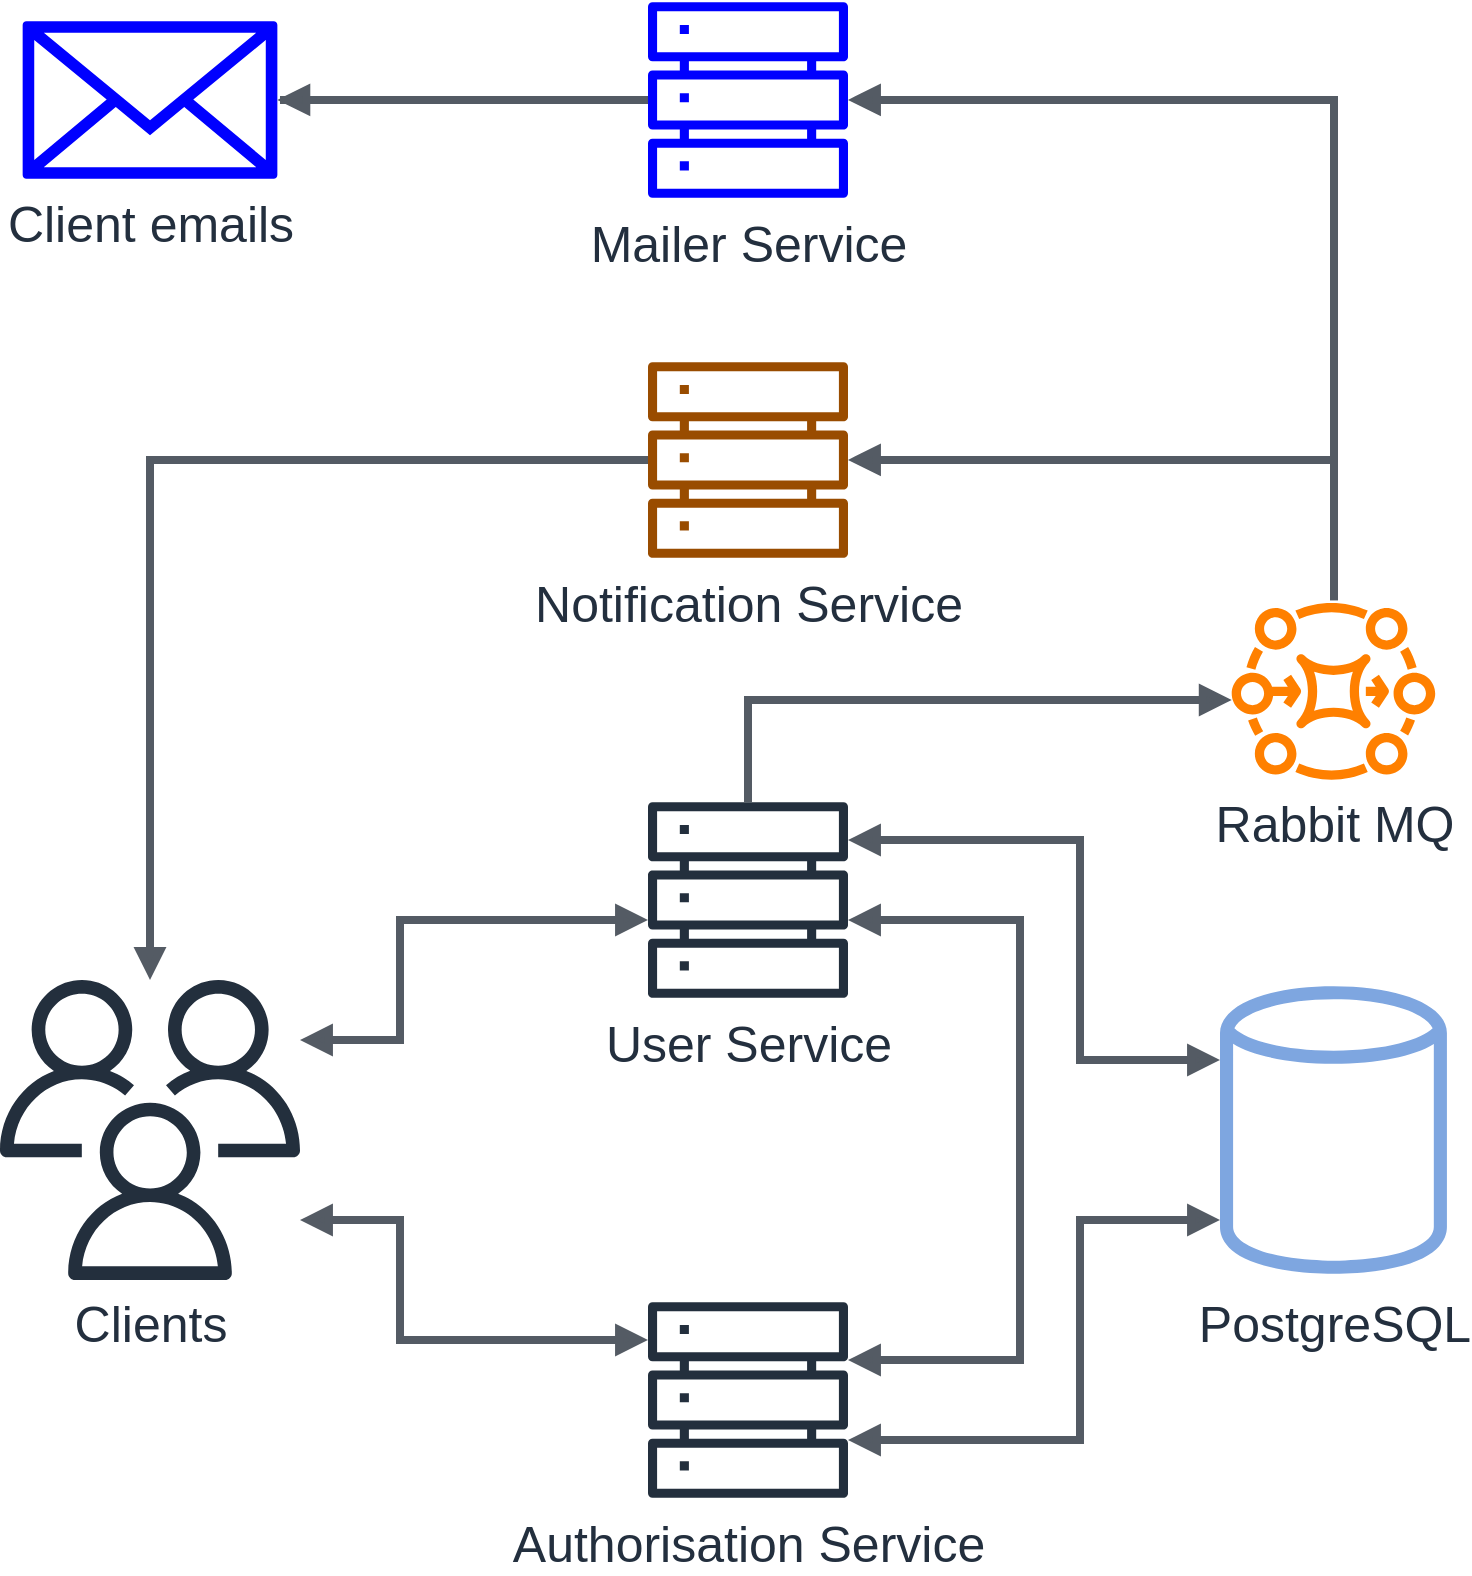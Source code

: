 <mxfile version="24.7.16">
  <diagram name="Page-1" id="xe13xXv98UHJ8CBHMGjq">
    <mxGraphModel dx="792" dy="1221" grid="1" gridSize="10" guides="1" tooltips="1" connect="1" arrows="1" fold="1" page="1" pageScale="1" pageWidth="827" pageHeight="1169" math="0" shadow="0">
      <root>
        <mxCell id="0" />
        <mxCell id="1" parent="0" />
        <mxCell id="JELa3b7rI46nuOZy6Fjs-5" value="" style="edgeStyle=orthogonalEdgeStyle;html=1;endArrow=block;elbow=vertical;startArrow=block;startFill=1;endFill=1;strokeColor=#545B64;rounded=0;strokeWidth=4;" parent="1" source="ChEv1LqUuJzTwnQcjanD-5" target="ChEv1LqUuJzTwnQcjanD-4" edge="1">
          <mxGeometry width="100" relative="1" as="geometry">
            <mxPoint x="270" y="610" as="sourcePoint" />
            <mxPoint x="370" y="610" as="targetPoint" />
            <Array as="points">
              <mxPoint x="427" y="700" />
              <mxPoint x="550" y="700" />
              <mxPoint x="550" y="480" />
            </Array>
          </mxGeometry>
        </mxCell>
        <mxCell id="JELa3b7rI46nuOZy6Fjs-6" value="" style="edgeStyle=orthogonalEdgeStyle;html=1;endArrow=block;elbow=vertical;startArrow=block;startFill=1;endFill=1;strokeColor=#545B64;rounded=0;strokeWidth=4;" parent="1" source="JELa3b7rI46nuOZy6Fjs-2" target="ChEv1LqUuJzTwnQcjanD-4" edge="1">
          <mxGeometry width="100" relative="1" as="geometry">
            <mxPoint x="640" y="500" as="sourcePoint" />
            <mxPoint x="640" y="350" as="targetPoint" />
            <Array as="points">
              <mxPoint x="580" y="550" />
              <mxPoint x="580" y="440" />
            </Array>
          </mxGeometry>
        </mxCell>
        <mxCell id="JELa3b7rI46nuOZy6Fjs-7" value="" style="edgeStyle=orthogonalEdgeStyle;html=1;endArrow=block;elbow=vertical;startArrow=block;startFill=1;endFill=1;strokeColor=#545B64;rounded=0;strokeWidth=4;" parent="1" source="JELa3b7rI46nuOZy6Fjs-2" target="ChEv1LqUuJzTwnQcjanD-5" edge="1">
          <mxGeometry width="100" relative="1" as="geometry">
            <mxPoint x="724" y="938" as="sourcePoint" />
            <mxPoint x="510" y="870" as="targetPoint" />
            <Array as="points">
              <mxPoint x="580" y="630" />
              <mxPoint x="580" y="740" />
              <mxPoint x="427" y="740" />
            </Array>
          </mxGeometry>
        </mxCell>
        <mxCell id="JELa3b7rI46nuOZy6Fjs-2" value="&lt;font style=&quot;font-size: 25px;&quot;&gt;PostgreSQL&lt;/font&gt;" style="sketch=0;outlineConnect=0;fontColor=#232F3E;gradientColor=none;fillColor=#7EA6E0;strokeColor=none;dashed=0;verticalLabelPosition=bottom;verticalAlign=top;align=center;html=1;fontSize=12;fontStyle=0;aspect=fixed;pointerEvents=1;shape=mxgraph.aws4.generic_database;" parent="1" vertex="1">
          <mxGeometry x="650" y="510" width="113.46" height="150" as="geometry" />
        </mxCell>
        <mxCell id="JELa3b7rI46nuOZy6Fjs-8" value="" style="edgeStyle=orthogonalEdgeStyle;html=1;endArrow=block;elbow=vertical;startArrow=block;startFill=1;endFill=1;strokeColor=#545B64;rounded=0;strokeWidth=4;" parent="1" source="JELa3b7rI46nuOZy6Fjs-1" target="ChEv1LqUuJzTwnQcjanD-4" edge="1">
          <mxGeometry width="100" relative="1" as="geometry">
            <mxPoint x="200" y="900" as="sourcePoint" />
            <mxPoint x="200" y="750" as="targetPoint" />
            <Array as="points">
              <mxPoint x="240" y="540" />
              <mxPoint x="240" y="480" />
            </Array>
          </mxGeometry>
        </mxCell>
        <mxCell id="JELa3b7rI46nuOZy6Fjs-9" value="" style="edgeStyle=orthogonalEdgeStyle;html=1;endArrow=block;elbow=vertical;startArrow=block;startFill=1;endFill=1;strokeColor=#545B64;rounded=0;strokeWidth=4;" parent="1" source="JELa3b7rI46nuOZy6Fjs-1" target="ChEv1LqUuJzTwnQcjanD-5" edge="1">
          <mxGeometry width="100" relative="1" as="geometry">
            <mxPoint x="80" y="945" as="sourcePoint" />
            <mxPoint x="321" y="880" as="targetPoint" />
            <Array as="points">
              <mxPoint x="240" y="630" />
              <mxPoint x="240" y="690" />
            </Array>
          </mxGeometry>
        </mxCell>
        <mxCell id="JELa3b7rI46nuOZy6Fjs-1" value="&lt;font style=&quot;font-size: 25px;&quot;&gt;Clients&lt;/font&gt;" style="sketch=0;outlineConnect=0;fontColor=#232F3E;gradientColor=none;fillColor=#232F3D;strokeColor=none;dashed=0;verticalLabelPosition=bottom;verticalAlign=top;align=center;html=1;fontSize=12;fontStyle=0;aspect=fixed;pointerEvents=1;shape=mxgraph.aws4.users;" parent="1" vertex="1">
          <mxGeometry x="40" y="510" width="150" height="150" as="geometry" />
        </mxCell>
        <mxCell id="ChEv1LqUuJzTwnQcjanD-1" value="&lt;font style=&quot;font-size: 25px;&quot;&gt;Client emails&lt;/font&gt;" style="sketch=0;outlineConnect=0;fontColor=#232F3E;gradientColor=none;fillColor=#0000FF;strokeColor=none;dashed=0;verticalLabelPosition=bottom;verticalAlign=top;align=center;html=1;fontSize=12;fontStyle=0;aspect=fixed;pointerEvents=1;shape=mxgraph.aws4.email_2;" parent="1" vertex="1">
          <mxGeometry x="51.33" y="30" width="127.35" height="80" as="geometry" />
        </mxCell>
        <mxCell id="ChEv1LqUuJzTwnQcjanD-4" value="&lt;font style=&quot;font-size: 25px;&quot;&gt;User Service&lt;/font&gt;" style="sketch=0;outlineConnect=0;fontColor=#232F3E;gradientColor=none;fillColor=#232F3D;strokeColor=none;dashed=0;verticalLabelPosition=bottom;verticalAlign=top;align=center;html=1;fontSize=12;fontStyle=0;aspect=fixed;pointerEvents=1;shape=mxgraph.aws4.servers;" parent="1" vertex="1">
          <mxGeometry x="364" y="420" width="100" height="100" as="geometry" />
        </mxCell>
        <mxCell id="ChEv1LqUuJzTwnQcjanD-5" value="&lt;span style=&quot;font-size: 25px;&quot;&gt;Authorisation Service&lt;/span&gt;" style="sketch=0;outlineConnect=0;fontColor=#232F3E;gradientColor=none;fillColor=#232F3D;strokeColor=none;dashed=0;verticalLabelPosition=bottom;verticalAlign=top;align=center;html=1;fontSize=12;fontStyle=0;aspect=fixed;pointerEvents=1;shape=mxgraph.aws4.servers;" parent="1" vertex="1">
          <mxGeometry x="364" y="670" width="100" height="100" as="geometry" />
        </mxCell>
        <mxCell id="ChEv1LqUuJzTwnQcjanD-6" value="&lt;font style=&quot;font-size: 25px;&quot;&gt;Rabbit MQ&lt;/font&gt;" style="sketch=0;outlineConnect=0;fontColor=#232F3E;gradientColor=none;fillColor=#FF8000;strokeColor=none;dashed=0;verticalLabelPosition=bottom;verticalAlign=top;align=center;html=1;fontSize=12;fontStyle=0;aspect=fixed;pointerEvents=1;shape=mxgraph.aws4.mq_broker;" parent="1" vertex="1">
          <mxGeometry x="655.86" y="320" width="101.74" height="90" as="geometry" />
        </mxCell>
        <mxCell id="ChEv1LqUuJzTwnQcjanD-7" value="" style="edgeStyle=orthogonalEdgeStyle;html=1;endArrow=block;elbow=vertical;startArrow=none;startFill=0;endFill=1;strokeColor=#545B64;rounded=0;strokeWidth=4;" parent="1" source="ChEv1LqUuJzTwnQcjanD-4" target="ChEv1LqUuJzTwnQcjanD-6" edge="1">
          <mxGeometry width="100" relative="1" as="geometry">
            <mxPoint x="560" y="310" as="sourcePoint" />
            <mxPoint x="734" y="220" as="targetPoint" />
            <Array as="points">
              <mxPoint x="414" y="370" />
            </Array>
          </mxGeometry>
        </mxCell>
        <mxCell id="ChEv1LqUuJzTwnQcjanD-9" value="&lt;font style=&quot;font-size: 25px;&quot;&gt;Notification Service&lt;/font&gt;" style="sketch=0;outlineConnect=0;fontColor=#232F3E;gradientColor=none;fillColor=#994C00;strokeColor=none;dashed=0;verticalLabelPosition=bottom;verticalAlign=top;align=center;html=1;fontSize=12;fontStyle=0;aspect=fixed;pointerEvents=1;shape=mxgraph.aws4.servers;" parent="1" vertex="1">
          <mxGeometry x="364" y="200" width="100" height="100" as="geometry" />
        </mxCell>
        <mxCell id="ChEv1LqUuJzTwnQcjanD-11" value="" style="edgeStyle=orthogonalEdgeStyle;html=1;endArrow=none;elbow=vertical;startArrow=block;startFill=1;endFill=0;strokeColor=#545B64;rounded=0;strokeWidth=4;" parent="1" source="ChEv1LqUuJzTwnQcjanD-9" target="ChEv1LqUuJzTwnQcjanD-6" edge="1">
          <mxGeometry width="100" relative="1" as="geometry">
            <mxPoint x="424" y="411" as="sourcePoint" />
            <mxPoint x="666" y="345" as="targetPoint" />
            <Array as="points">
              <mxPoint x="707" y="250" />
            </Array>
          </mxGeometry>
        </mxCell>
        <mxCell id="ChEv1LqUuJzTwnQcjanD-13" value="" style="edgeStyle=orthogonalEdgeStyle;html=1;endArrow=none;elbow=vertical;startArrow=block;startFill=1;endFill=0;strokeColor=#545B64;rounded=0;strokeWidth=4;" parent="1" source="JELa3b7rI46nuOZy6Fjs-1" target="ChEv1LqUuJzTwnQcjanD-9" edge="1">
          <mxGeometry width="100" relative="1" as="geometry">
            <mxPoint x="120" y="370" as="sourcePoint" />
            <mxPoint x="297" y="370" as="targetPoint" />
            <Array as="points">
              <mxPoint x="115" y="250" />
            </Array>
          </mxGeometry>
        </mxCell>
        <mxCell id="GHzeskM73afE_KnXw8ch-1" value="&lt;font style=&quot;font-size: 25px;&quot;&gt;Mailer Service&lt;/font&gt;" style="sketch=0;outlineConnect=0;fontColor=#232F3E;gradientColor=none;fillColor=#0000FF;strokeColor=none;dashed=0;verticalLabelPosition=bottom;verticalAlign=top;align=center;html=1;fontSize=12;fontStyle=0;aspect=fixed;pointerEvents=1;shape=mxgraph.aws4.servers;" vertex="1" parent="1">
          <mxGeometry x="364" y="20.0" width="100" height="100" as="geometry" />
        </mxCell>
        <mxCell id="GHzeskM73afE_KnXw8ch-2" value="" style="edgeStyle=orthogonalEdgeStyle;html=1;endArrow=none;elbow=vertical;startArrow=block;startFill=1;endFill=0;strokeColor=#545B64;rounded=0;strokeWidth=4;" edge="1" parent="1" source="GHzeskM73afE_KnXw8ch-1" target="ChEv1LqUuJzTwnQcjanD-6">
          <mxGeometry width="100" relative="1" as="geometry">
            <mxPoint x="474" as="sourcePoint" />
            <mxPoint x="717" y="110" as="targetPoint" />
            <Array as="points">
              <mxPoint x="707" y="70" />
            </Array>
          </mxGeometry>
        </mxCell>
        <mxCell id="GHzeskM73afE_KnXw8ch-3" value="" style="edgeStyle=orthogonalEdgeStyle;html=1;endArrow=none;elbow=vertical;startArrow=block;startFill=1;endFill=0;strokeColor=#545B64;rounded=0;strokeWidth=4;" edge="1" parent="1" source="ChEv1LqUuJzTwnQcjanD-1" target="GHzeskM73afE_KnXw8ch-1">
          <mxGeometry width="100" relative="1" as="geometry">
            <mxPoint x="474" y="-90" as="sourcePoint" />
            <mxPoint x="717" y="300" as="targetPoint" />
            <Array as="points">
              <mxPoint x="180" y="70" />
              <mxPoint x="180" y="70" />
            </Array>
          </mxGeometry>
        </mxCell>
      </root>
    </mxGraphModel>
  </diagram>
</mxfile>
